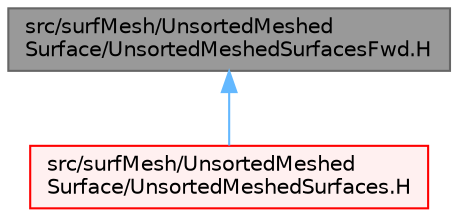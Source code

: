 digraph "src/surfMesh/UnsortedMeshedSurface/UnsortedMeshedSurfacesFwd.H"
{
 // LATEX_PDF_SIZE
  bgcolor="transparent";
  edge [fontname=Helvetica,fontsize=10,labelfontname=Helvetica,labelfontsize=10];
  node [fontname=Helvetica,fontsize=10,shape=box,height=0.2,width=0.4];
  Node1 [id="Node000001",label="src/surfMesh/UnsortedMeshed\lSurface/UnsortedMeshedSurfacesFwd.H",height=0.2,width=0.4,color="gray40", fillcolor="grey60", style="filled", fontcolor="black",tooltip=" "];
  Node1 -> Node2 [id="edge1_Node000001_Node000002",dir="back",color="steelblue1",style="solid",tooltip=" "];
  Node2 [id="Node000002",label="src/surfMesh/UnsortedMeshed\lSurface/UnsortedMeshedSurfaces.H",height=0.2,width=0.4,color="red", fillcolor="#FFF0F0", style="filled",URL="$UnsortedMeshedSurfaces_8H.html",tooltip=" "];
}
